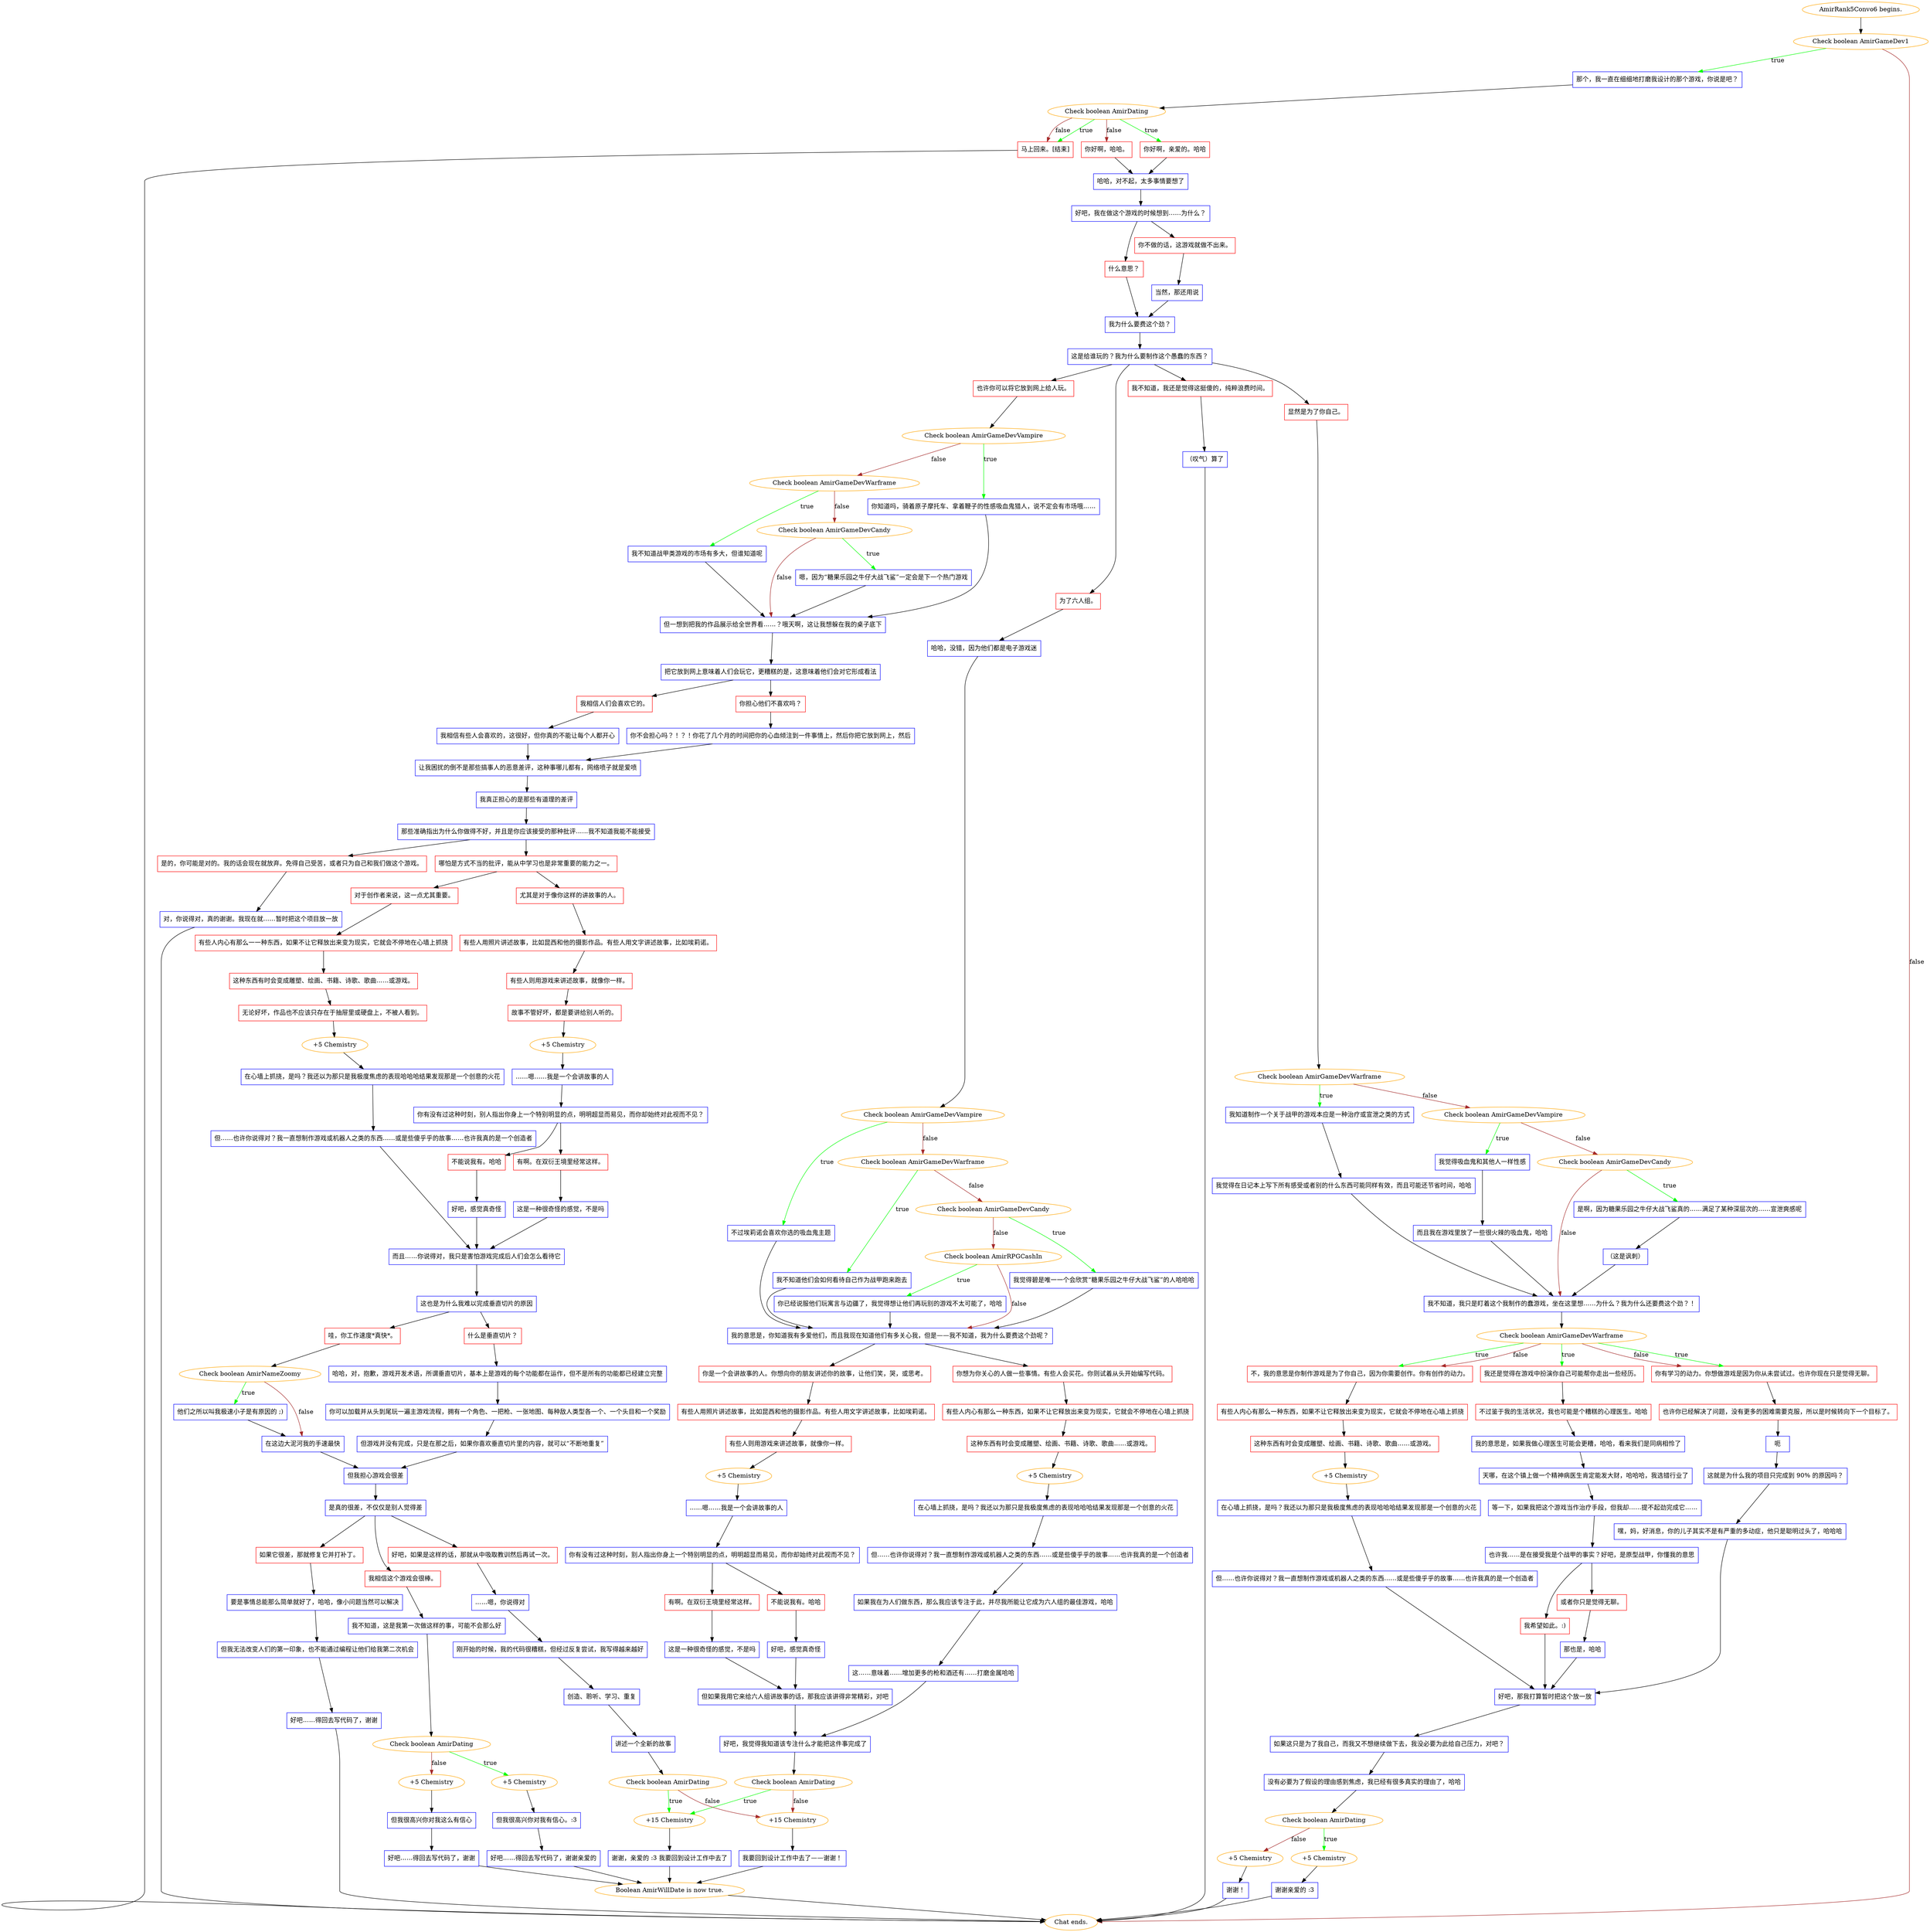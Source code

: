 digraph {
	"AmirRank5Convo6 begins." [color=orange];
		"AmirRank5Convo6 begins." -> j433418343;
	j433418343 [label="Check boolean AmirGameDev1",color=orange];
		j433418343 -> j4168308138 [label=true,color=green];
		j433418343 -> "Chat ends." [label=false,color=brown];
	j4168308138 [label="那个，我一直在细细地打磨我设计的那个游戏，你说是吧？",shape=box,color=blue];
		j4168308138 -> j1196383585;
	"Chat ends." [color=orange];
	j1196383585 [label="Check boolean AmirDating",color=orange];
		j1196383585 -> j32845612 [label=true,color=green];
		j1196383585 -> j111009776 [label=true,color=green];
		j1196383585 -> j8894683 [label=false,color=brown];
		j1196383585 -> j111009776 [label=false,color=brown];
	j32845612 [label="你好啊，亲爱的。哈哈",shape=box,color=red];
		j32845612 -> j2211173532;
	j111009776 [label="马上回来。[结束]",shape=box,color=red];
		j111009776 -> "Chat ends.";
	j8894683 [label="你好啊，哈哈。",shape=box,color=red];
		j8894683 -> j2211173532;
	j2211173532 [label="哈哈，对不起，太多事情要想了",shape=box,color=blue];
		j2211173532 -> j2797242705;
	j2797242705 [label="好吧，我在做这个游戏的时候想到……为什么？",shape=box,color=blue];
		j2797242705 -> j3097191603;
		j2797242705 -> j2203569248;
	j3097191603 [label="什么意思？",shape=box,color=red];
		j3097191603 -> j3416753513;
	j2203569248 [label="你不做的话，这游戏就做不出来。",shape=box,color=red];
		j2203569248 -> j1590970936;
	j3416753513 [label="我为什么要费这个劲？",shape=box,color=blue];
		j3416753513 -> j2886715723;
	j1590970936 [label="当然，那还用说",shape=box,color=blue];
		j1590970936 -> j3416753513;
	j2886715723 [label="这是给谁玩的？我为什么要制作这个愚蠢的东西？",shape=box,color=blue];
		j2886715723 -> j2122512396;
		j2886715723 -> j2933673981;
		j2886715723 -> j3464113060;
		j2886715723 -> j2151245138;
	j2122512396 [label="显然是为了你自己。",shape=box,color=red];
		j2122512396 -> j1134900862;
	j2933673981 [label="为了六人组。",shape=box,color=red];
		j2933673981 -> j1191144115;
	j3464113060 [label="也许你可以将它放到网上给人玩。",shape=box,color=red];
		j3464113060 -> j783743325;
	j2151245138 [label="我不知道，我还是觉得这挺傻的，纯粹浪费时间。",shape=box,color=red];
		j2151245138 -> j72195903;
	j1134900862 [label="Check boolean AmirGameDevWarframe",color=orange];
		j1134900862 -> j1830890019 [label=true,color=green];
		j1134900862 -> j785850138 [label=false,color=brown];
	j1191144115 [label="哈哈，没错，因为他们都是电子游戏迷",shape=box,color=blue];
		j1191144115 -> j1678781234;
	j783743325 [label="Check boolean AmirGameDevVampire",color=orange];
		j783743325 -> j4144292251 [label=true,color=green];
		j783743325 -> j482911157 [label=false,color=brown];
	j72195903 [label="（叹气）算了",shape=box,color=blue];
		j72195903 -> "Chat ends.";
	j1830890019 [label="我知道制作一个关于战甲的游戏本应是一种治疗或宣泄之类的方式",shape=box,color=blue];
		j1830890019 -> j2774814204;
	j785850138 [label="Check boolean AmirGameDevVampire",color=orange];
		j785850138 -> j80506693 [label=true,color=green];
		j785850138 -> j2367520459 [label=false,color=brown];
	j1678781234 [label="Check boolean AmirGameDevVampire",color=orange];
		j1678781234 -> j1885263847 [label=true,color=green];
		j1678781234 -> j946229692 [label=false,color=brown];
	j4144292251 [label="你知道吗，骑着原子摩托车、拿着鞭子的性感吸血鬼猎人，说不定会有市场哦……",shape=box,color=blue];
		j4144292251 -> j800151483;
	j482911157 [label="Check boolean AmirGameDevWarframe",color=orange];
		j482911157 -> j2301321460 [label=true,color=green];
		j482911157 -> j352057256 [label=false,color=brown];
	j2774814204 [label="我觉得在日记本上写下所有感受或者别的什么东西可能同样有效，而且可能还节省时间，哈哈",shape=box,color=blue];
		j2774814204 -> j1489309902;
	j80506693 [label="我觉得吸血鬼和其他人一样性感",shape=box,color=blue];
		j80506693 -> j2739461948;
	j2367520459 [label="Check boolean AmirGameDevCandy",color=orange];
		j2367520459 -> j3932026461 [label=true,color=green];
		j2367520459 -> j1489309902 [label=false,color=brown];
	j1885263847 [label="不过埃莉诺会喜欢你选的吸血鬼主题",shape=box,color=blue];
		j1885263847 -> j3055453608;
	j946229692 [label="Check boolean AmirGameDevWarframe",color=orange];
		j946229692 -> j1124995238 [label=true,color=green];
		j946229692 -> j1025063388 [label=false,color=brown];
	j800151483 [label="但一想到把我的作品展示给全世界看……？哦天啊，这让我想躲在我的桌子底下",shape=box,color=blue];
		j800151483 -> j2619511318;
	j2301321460 [label="我不知道战甲类游戏的市场有多大，但谁知道呢",shape=box,color=blue];
		j2301321460 -> j800151483;
	j352057256 [label="Check boolean AmirGameDevCandy",color=orange];
		j352057256 -> j3543188308 [label=true,color=green];
		j352057256 -> j800151483 [label=false,color=brown];
	j1489309902 [label="我不知道，我只是盯着这个我制作的蠢游戏，坐在这里想……为什么？我为什么还要费这个劲？！",shape=box,color=blue];
		j1489309902 -> j1409009931;
	j2739461948 [label="而且我在游戏里放了一些很火辣的吸血鬼，哈哈",shape=box,color=blue];
		j2739461948 -> j1489309902;
	j3932026461 [label="是啊，因为糖果乐园之牛仔大战飞鲨真的……满足了某种深层次的……宣泄爽感呢",shape=box,color=blue];
		j3932026461 -> j3626440818;
	j3055453608 [label="我的意思是，你知道我有多爱他们，而且我现在知道他们有多关心我，但是——我不知道，我为什么要费这个劲呢？",shape=box,color=blue];
		j3055453608 -> j264205729;
		j3055453608 -> j3933693024;
	j1124995238 [label="我不知道他们会如何看待自己作为战甲跑来跑去",shape=box,color=blue];
		j1124995238 -> j3055453608;
	j1025063388 [label="Check boolean AmirGameDevCandy",color=orange];
		j1025063388 -> j679412269 [label=true,color=green];
		j1025063388 -> j2469066527 [label=false,color=brown];
	j2619511318 [label="把它放到网上意味着人们会玩它，更糟糕的是，这意味着他们会对它形成看法",shape=box,color=blue];
		j2619511318 -> j2136556722;
		j2619511318 -> j2012882061;
	j3543188308 [label="嗯，因为“糖果乐园之牛仔大战飞鲨”一定会是下一个热门游戏",shape=box,color=blue];
		j3543188308 -> j800151483;
	j1409009931 [label="Check boolean AmirGameDevWarframe",color=orange];
		j1409009931 -> j826794361 [label=true,color=green];
		j1409009931 -> j205804489 [label=true,color=green];
		j1409009931 -> j1195219488 [label=true,color=green];
		j1409009931 -> j205804489 [label=false,color=brown];
		j1409009931 -> j1195219488 [label=false,color=brown];
	j3626440818 [label="（这是讽刺）",shape=box,color=blue];
		j3626440818 -> j1489309902;
	j264205729 [label="你想为你关心的人做一些事情。有些人会买花。你则试着从头开始编写代码。",shape=box,color=red];
		j264205729 -> j3847226666;
	j3933693024 [label="你是一个会讲故事的人。你想向你的朋友讲述你的故事，让他们笑，哭，或思考。",shape=box,color=red];
		j3933693024 -> j2722428580;
	j679412269 [label="我觉得碧是唯一一个会欣赏“糖果乐园之牛仔大战飞鲨”的人哈哈哈",shape=box,color=blue];
		j679412269 -> j3055453608;
	j2469066527 [label="Check boolean AmirRPGCashIn",color=orange];
		j2469066527 -> j262687203 [label=true,color=green];
		j2469066527 -> j3055453608 [label=false,color=brown];
	j2136556722 [label="我相信人们会喜欢它的。",shape=box,color=red];
		j2136556722 -> j658490159;
	j2012882061 [label="你担心他们不喜欢吗？",shape=box,color=red];
		j2012882061 -> j2878397758;
	j826794361 [label="我还是觉得在游戏中扮演你自己可能帮你走出一些经历。",shape=box,color=red];
		j826794361 -> j220118596;
	j205804489 [label="不，我的意思是你制作游戏是为了你自己，因为你需要创作。你有创作的动力。",shape=box,color=red];
		j205804489 -> j2532252976;
	j1195219488 [label="你有学习的动力。你想做游戏是因为你从未尝试过。也许你现在只是觉得无聊。",shape=box,color=red];
		j1195219488 -> j645904901;
	j3847226666 [label="有些人内心有那么一种东西，如果不让它释放出来变为现实，它就会不停地在心墙上抓挠",shape=box,color=red];
		j3847226666 -> j3792367743;
	j2722428580 [label="有些人用照片讲述故事，比如昆西和他的摄影作品。有些人用文字讲述故事，比如埃莉诺。",shape=box,color=red];
		j2722428580 -> j4123328474;
	j262687203 [label="你已经说服他们玩寓言与边疆了，我觉得想让他们再玩别的游戏不太可能了，哈哈",shape=box,color=blue];
		j262687203 -> j3055453608;
	j658490159 [label="我相信有些人会喜欢的，这很好，但你真的不能让每个人都开心",shape=box,color=blue];
		j658490159 -> j3153471992;
	j2878397758 [label="你不会担心吗？！？！你花了几个月的时间把你的心血倾注到一件事情上，然后你把它放到网上，然后",shape=box,color=blue];
		j2878397758 -> j3153471992;
	j220118596 [label="不过鉴于我的生活状况，我也可能是个糟糕的心理医生。哈哈",shape=box,color=red];
		j220118596 -> j2575347130;
	j2532252976 [label="有些人内心有那么一种东西，如果不让它释放出来变为现实，它就会不停地在心墙上抓挠",shape=box,color=red];
		j2532252976 -> j4141281423;
	j645904901 [label="也许你已经解决了问题，没有更多的困难需要克服，所以是时候转向下一个目标了。",shape=box,color=red];
		j645904901 -> j2348162965;
	j3792367743 [label="这种东西有时会变成雕塑、绘画、书籍、诗歌、歌曲……或游戏。",shape=box,color=red];
		j3792367743 -> j259342172;
	j4123328474 [label="有些人则用游戏来讲述故事，就像你一样。",shape=box,color=red];
		j4123328474 -> j1712292;
	j3153471992 [label="让我困扰的倒不是那些搞事人的恶意差评，这种事哪儿都有，网络喷子就是爱喷",shape=box,color=blue];
		j3153471992 -> j3752402806;
	j2575347130 [label="我的意思是，如果我做心理医生可能会更糟，哈哈，看来我们是同病相怜了",shape=box,color=blue];
		j2575347130 -> j3521312772;
	j4141281423 [label="这种东西有时会变成雕塑、绘画、书籍、诗歌、歌曲……或游戏。",shape=box,color=red];
		j4141281423 -> j4189587400;
	j2348162965 [label="呃",shape=box,color=blue];
		j2348162965 -> j2933041131;
	j259342172 [label="+5 Chemistry",color=orange];
		j259342172 -> j1735273779;
	j1712292 [label="+5 Chemistry",color=orange];
		j1712292 -> j800618608;
	j3752402806 [label="我真正担心的是那些有道理的差评",shape=box,color=blue];
		j3752402806 -> j3893962089;
	j3521312772 [label="天哪，在这个镇上做一个精神病医生肯定能发大财，哈哈哈，我选错行业了",shape=box,color=blue];
		j3521312772 -> j1352786566;
	j4189587400 [label="+5 Chemistry",color=orange];
		j4189587400 -> j1616034972;
	j2933041131 [label="这就是为什么我的项目只完成到 90% 的原因吗？",shape=box,color=blue];
		j2933041131 -> j3364399269;
	j1735273779 [label="在心墙上抓挠，是吗？我还以为那只是我极度焦虑的表现哈哈哈结果发现那是一个创意的火花",shape=box,color=blue];
		j1735273779 -> j3148235972;
	j800618608 [label="……嗯……我是一个会讲故事的人",shape=box,color=blue];
		j800618608 -> j1079082634;
	j3893962089 [label="那些准确指出为什么你做得不好，并且是你应该接受的那种批评……我不知道我能不能接受",shape=box,color=blue];
		j3893962089 -> j3971567664;
		j3893962089 -> j4020752882;
	j1352786566 [label="等一下，如果我把这个游戏当作治疗手段，但我却……提不起劲完成它……",shape=box,color=blue];
		j1352786566 -> j2794566415;
	j1616034972 [label="在心墙上抓挠，是吗？我还以为那只是我极度焦虑的表现哈哈哈结果发现那是一个创意的火花",shape=box,color=blue];
		j1616034972 -> j3649521678;
	j3364399269 [label="嘿，妈，好消息，你的儿子其实不是有严重的多动症，他只是聪明过头了，哈哈哈",shape=box,color=blue];
		j3364399269 -> j3608465248;
	j3148235972 [label="但……也许你说得对？我一直想制作游戏或机器人之类的东西……或是些傻乎乎的故事……也许我真的是一个创造者",shape=box,color=blue];
		j3148235972 -> j3302105622;
	j1079082634 [label="你有没有过这种时刻，别人指出你身上一个特别明显的点，明明超显而易见，而你却始终对此视而不见？",shape=box,color=blue];
		j1079082634 -> j4008892595;
		j1079082634 -> j1134693743;
	j3971567664 [label="哪怕是方式不当的批评，能从中学习也是非常重要的能力之一。",shape=box,color=red];
		j3971567664 -> j2280020475;
		j3971567664 -> j1063916677;
	j4020752882 [label="是的，你可能是对的。我的话会现在就放弃。免得自己受苦，或者只为自己和我们做这个游戏。",shape=box,color=red];
		j4020752882 -> j778996707;
	j2794566415 [label="也许我……是在接受我是个战甲的事实？好吧，是原型战甲，你懂我的意思",shape=box,color=blue];
		j2794566415 -> j3193591247;
		j2794566415 -> j4052503927;
	j3649521678 [label="但……也许你说得对？我一直想制作游戏或机器人之类的东西……或是些傻乎乎的故事……也许我真的是一个创造者",shape=box,color=blue];
		j3649521678 -> j3608465248;
	j3608465248 [label="好吧，那我打算暂时把这个放一放",shape=box,color=blue];
		j3608465248 -> j3629087206;
	j3302105622 [label="如果我在为人们做东西，那么我应该专注于此，并尽我所能让它成为六人组的最佳游戏，哈哈",shape=box,color=blue];
		j3302105622 -> j545684763;
	j4008892595 [label="有啊。在双衍王境里经常这样。",shape=box,color=red];
		j4008892595 -> j1155531171;
	j1134693743 [label="不能说我有。哈哈",shape=box,color=red];
		j1134693743 -> j2108484166;
	j2280020475 [label="对于创作者来说，这一点尤其重要。",shape=box,color=red];
		j2280020475 -> j3144217623;
	j1063916677 [label="尤其是对于像你这样的讲故事的人。",shape=box,color=red];
		j1063916677 -> j132214284;
	j778996707 [label="对，你说得对，真的谢谢。我现在就……暂时把这个项目放一放",shape=box,color=blue];
		j778996707 -> "Chat ends.";
	j3193591247 [label="或者你只是觉得无聊。",shape=box,color=red];
		j3193591247 -> j402157971;
	j4052503927 [label="我希望如此。:)",shape=box,color=red];
		j4052503927 -> j3608465248;
	j3629087206 [label="如果这只是为了我自己，而我又不想继续做下去，我没必要为此给自己压力，对吧？",shape=box,color=blue];
		j3629087206 -> j1871798216;
	j545684763 [label="这……意味着……增加更多的枪和酒还有……打磨金属哈哈",shape=box,color=blue];
		j545684763 -> j1641917626;
	j1155531171 [label="这是一种很奇怪的感觉，不是吗",shape=box,color=blue];
		j1155531171 -> j1340393824;
	j2108484166 [label="好吧，感觉真奇怪",shape=box,color=blue];
		j2108484166 -> j1340393824;
	j3144217623 [label="有些人内心有那么一一种东西，如果不让它释放出来变为现实，它就会不停地在心墙上抓挠",shape=box,color=red];
		j3144217623 -> j3210545463;
	j132214284 [label="有些人用照片讲述故事，比如昆西和他的摄影作品。有些人用文字讲述故事，比如埃莉诺。",shape=box,color=red];
		j132214284 -> j2158422497;
	j402157971 [label="那也是，哈哈",shape=box,color=blue];
		j402157971 -> j3608465248;
	j1871798216 [label="没有必要为了假设的理由感到焦虑，我已经有很多真实的理由了，哈哈",shape=box,color=blue];
		j1871798216 -> j2458885787;
	j1641917626 [label="好吧，我觉得我知道该专注什么才能把这件事完成了",shape=box,color=blue];
		j1641917626 -> j3586300413;
	j1340393824 [label="但如果我用它来给六人组讲故事的话，那我应该讲得非常精彩，对吧",shape=box,color=blue];
		j1340393824 -> j1641917626;
	j3210545463 [label="这种东西有时会变成雕塑、绘画、书籍、诗歌、歌曲……或游戏。",shape=box,color=red];
		j3210545463 -> j3529955667;
	j2158422497 [label="有些人则用游戏来讲述故事，就像你一样。",shape=box,color=red];
		j2158422497 -> j361151735;
	j2458885787 [label="Check boolean AmirDating",color=orange];
		j2458885787 -> j2525898276 [label=true,color=green];
		j2458885787 -> j1120486817 [label=false,color=brown];
	j3586300413 [label="Check boolean AmirDating",color=orange];
		j3586300413 -> j4010971912 [label=true,color=green];
		j3586300413 -> j2348804386 [label=false,color=brown];
	j3529955667 [label="无论好坏，作品也不应该只存在于抽屉里或硬盘上，不被人看到。",shape=box,color=red];
		j3529955667 -> j271947481;
	j361151735 [label="故事不管好坏，都是要讲给别人听的。",shape=box,color=red];
		j361151735 -> j1124009033;
	j2525898276 [label="+5 Chemistry",color=orange];
		j2525898276 -> j178522349;
	j1120486817 [label="+5 Chemistry",color=orange];
		j1120486817 -> j896285948;
	j4010971912 [label="+15 Chemistry",color=orange];
		j4010971912 -> j1072623882;
	j2348804386 [label="+15 Chemistry",color=orange];
		j2348804386 -> j1388975827;
	j271947481 [label="+5 Chemistry",color=orange];
		j271947481 -> j4025301257;
	j1124009033 [label="+5 Chemistry",color=orange];
		j1124009033 -> j746061999;
	j178522349 [label="谢谢亲爱的 :3",shape=box,color=blue];
		j178522349 -> "Chat ends.";
	j896285948 [label="谢谢！",shape=box,color=blue];
		j896285948 -> "Chat ends.";
	j1072623882 [label="谢谢，亲爱的 :3 我要回到设计工作中去了",shape=box,color=blue];
		j1072623882 -> j1538486228;
	j1388975827 [label="我要回到设计工作中去了——谢谢！",shape=box,color=blue];
		j1388975827 -> j1538486228;
	j4025301257 [label="在心墙上抓挠，是吗？我还以为那只是我极度焦虑的表现哈哈哈结果发现那是一个创意的火花",shape=box,color=blue];
		j4025301257 -> j2749241956;
	j746061999 [label="……嗯……我是一个会讲故事的人",shape=box,color=blue];
		j746061999 -> j2585351070;
	j1538486228 [label="Boolean AmirWillDate is now true.",color=orange];
		j1538486228 -> "Chat ends.";
	j2749241956 [label="但……也许你说得对？我一直想制作游戏或机器人之类的东西……或是些傻乎乎的故事……也许我真的是一个创造者",shape=box,color=blue];
		j2749241956 -> j2428405232;
	j2585351070 [label="你有没有过这种时刻，别人指出你身上一个特别明显的点，明明超显而易见，而你却始终对此视而不见？",shape=box,color=blue];
		j2585351070 -> j2088449540;
		j2585351070 -> j1068813582;
	j2428405232 [label="而且……你说得对，我只是害怕游戏完成后人们会怎么看待它",shape=box,color=blue];
		j2428405232 -> j2294773076;
	j2088449540 [label="有啊。在双衍王境里经常这样。",shape=box,color=red];
		j2088449540 -> j3641358668;
	j1068813582 [label="不能说我有。哈哈",shape=box,color=red];
		j1068813582 -> j3691738306;
	j2294773076 [label="这也是为什么我难以完成垂直切片的原因",shape=box,color=blue];
		j2294773076 -> j2122160353;
		j2294773076 -> j4151186176;
	j3641358668 [label="这是一种很奇怪的感觉，不是吗",shape=box,color=blue];
		j3641358668 -> j2428405232;
	j3691738306 [label="好吧，感觉真奇怪",shape=box,color=blue];
		j3691738306 -> j2428405232;
	j2122160353 [label="什么是垂直切片？",shape=box,color=red];
		j2122160353 -> j1502860466;
	j4151186176 [label="哇，你工作速度*真快*。",shape=box,color=red];
		j4151186176 -> j452354366;
	j1502860466 [label="哈哈，对，抱歉，游戏开发术语，所谓垂直切片，基本上是游戏的每个功能都在运作，但不是所有的功能都已经建立完整",shape=box,color=blue];
		j1502860466 -> j2501036363;
	j452354366 [label="Check boolean AmirNameZoomy",color=orange];
		j452354366 -> j2303530885 [label=true,color=green];
		j452354366 -> j2770157200 [label=false,color=brown];
	j2501036363 [label="你可以加载并从头到尾玩一遍主游戏流程，拥有一个角色、一把枪、一张地图、每种敌人类型各一个、一个头目和一个奖励",shape=box,color=blue];
		j2501036363 -> j3364338237;
	j2303530885 [label="他们之所以叫我极速小子是有原因的 ;)",shape=box,color=blue];
		j2303530885 -> j2770157200;
	j2770157200 [label="在这边大泥河我的手速最快",shape=box,color=blue];
		j2770157200 -> j2292607348;
	j3364338237 [label="但游戏并没有完成，只是在那之后，如果你喜欢垂直切片里的内容，就可以“不断地重复”",shape=box,color=blue];
		j3364338237 -> j2292607348;
	j2292607348 [label="但我担心游戏会很差",shape=box,color=blue];
		j2292607348 -> j2658330111;
	j2658330111 [label="是真的很差，不仅仅是别人觉得差",shape=box,color=blue];
		j2658330111 -> j2620880017;
		j2658330111 -> j3364908273;
		j2658330111 -> j2714012422;
	j2620880017 [label="我相信这个游戏会很棒。",shape=box,color=red];
		j2620880017 -> j450760322;
	j3364908273 [label="好吧，如果是这样的话，那就从中吸取教训然后再试一次。",shape=box,color=red];
		j3364908273 -> j2832405575;
	j2714012422 [label="如果它很差，那就修复它并打补丁。",shape=box,color=red];
		j2714012422 -> j1392284686;
	j450760322 [label="我不知道，这是我第一次做这样的事，可能不会那么好",shape=box,color=blue];
		j450760322 -> j486106835;
	j2832405575 [label="……嗯，你说得对",shape=box,color=blue];
		j2832405575 -> j688280118;
	j1392284686 [label="要是事情总能那么简单就好了，哈哈，像小问题当然可以解决",shape=box,color=blue];
		j1392284686 -> j2082175197;
	j486106835 [label="Check boolean AmirDating",color=orange];
		j486106835 -> j2304854043 [label=true,color=green];
		j486106835 -> j2137123387 [label=false,color=brown];
	j688280118 [label="刚开始的时候，我的代码很糟糕，但经过反复尝试，我写得越来越好",shape=box,color=blue];
		j688280118 -> j3382176150;
	j2082175197 [label="但我无法改变人们的第一印象，也不能通过编程让他们给我第二次机会",shape=box,color=blue];
		j2082175197 -> j890519323;
	j2304854043 [label="+5 Chemistry",color=orange];
		j2304854043 -> j1357116228;
	j2137123387 [label="+5 Chemistry",color=orange];
		j2137123387 -> j3634572410;
	j3382176150 [label="创造、聆听、学习、重复",shape=box,color=blue];
		j3382176150 -> j2724505339;
	j890519323 [label="好吧……得回去写代码了，谢谢",shape=box,color=blue];
		j890519323 -> "Chat ends.";
	j1357116228 [label="但我很高兴你对我有信心。:3",shape=box,color=blue];
		j1357116228 -> j2502751087;
	j3634572410 [label="但我很高兴你对我这么有信心",shape=box,color=blue];
		j3634572410 -> j2552901686;
	j2724505339 [label="讲述一个全新的故事",shape=box,color=blue];
		j2724505339 -> j3641190794;
	j2502751087 [label="好吧……得回去写代码了，谢谢亲爱的",shape=box,color=blue];
		j2502751087 -> j1538486228;
	j2552901686 [label="好吧……得回去写代码了，谢谢",shape=box,color=blue];
		j2552901686 -> j1538486228;
	j3641190794 [label="Check boolean AmirDating",color=orange];
		j3641190794 -> j4010971912 [label=true,color=green];
		j3641190794 -> j2348804386 [label=false,color=brown];
}